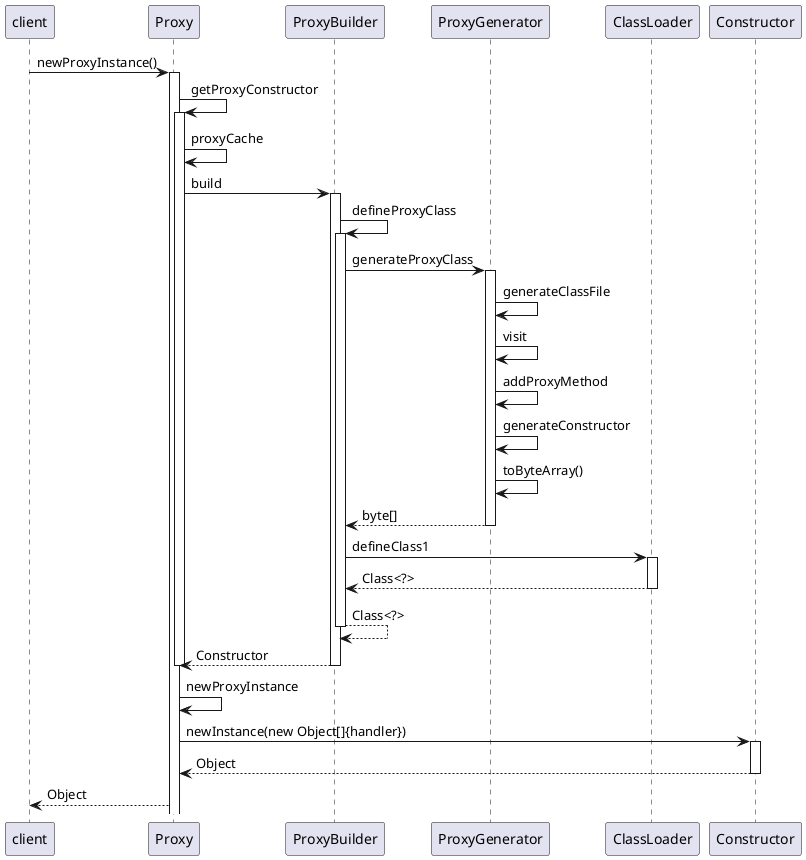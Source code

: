@@startuml proxy

client-> Proxy:newProxyInstance()
activate Proxy
Proxy -> Proxy:getProxyConstructor
activate Proxy
Proxy -> Proxy:proxyCache
Proxy -> ProxyBuilder:build
activate ProxyBuilder
ProxyBuilder -> ProxyBuilder:defineProxyClass
activate ProxyBuilder
ProxyBuilder -> ProxyGenerator:generateProxyClass
activate ProxyGenerator
ProxyGenerator -> ProxyGenerator:generateClassFile
ProxyGenerator -> ProxyGenerator:visit
ProxyGenerator -> ProxyGenerator:addProxyMethod
ProxyGenerator -> ProxyGenerator:generateConstructor
ProxyGenerator -> ProxyGenerator:toByteArray()
ProxyGenerator --> ProxyBuilder:byte[]
deactivate ProxyGenerator
ProxyBuilder -> ClassLoader:defineClass1
activate ClassLoader
ClassLoader --> ProxyBuilder:Class<?>
deactivate ClassLoader
ProxyBuilder --> ProxyBuilder:Class<?>
deactivate ProxyBuilder
ProxyBuilder --> Proxy:Constructor
deactivate ProxyBuilder
deactivate Proxy
Proxy -> Proxy:newProxyInstance
Proxy -> Constructor:newInstance(new Object[]{handler})
activate Constructor
Constructor-->Proxy:Object
deactivate Constructor
Proxy --> client:Object
@@enduml